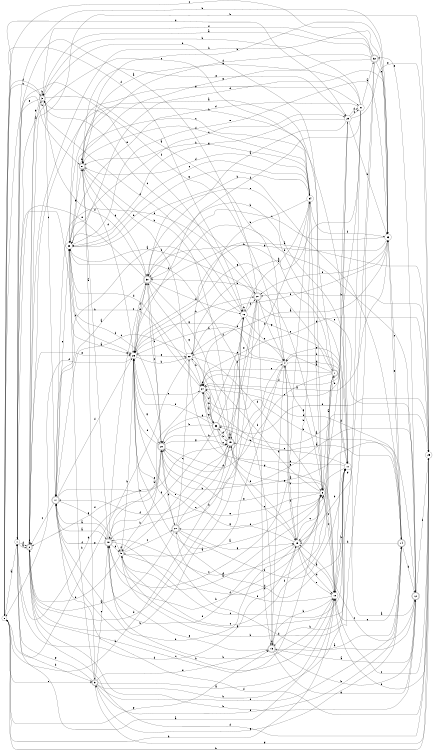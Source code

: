 digraph n28_2 {
__start0 [label="" shape="none"];

rankdir=LR;
size="8,5";

s0 [style="filled", color="black", fillcolor="white" shape="circle", label="0"];
s1 [style="filled", color="black", fillcolor="white" shape="circle", label="1"];
s2 [style="rounded,filled", color="black", fillcolor="white" shape="doublecircle", label="2"];
s3 [style="rounded,filled", color="black", fillcolor="white" shape="doublecircle", label="3"];
s4 [style="filled", color="black", fillcolor="white" shape="circle", label="4"];
s5 [style="filled", color="black", fillcolor="white" shape="circle", label="5"];
s6 [style="filled", color="black", fillcolor="white" shape="circle", label="6"];
s7 [style="rounded,filled", color="black", fillcolor="white" shape="doublecircle", label="7"];
s8 [style="rounded,filled", color="black", fillcolor="white" shape="doublecircle", label="8"];
s9 [style="rounded,filled", color="black", fillcolor="white" shape="doublecircle", label="9"];
s10 [style="filled", color="black", fillcolor="white" shape="circle", label="10"];
s11 [style="filled", color="black", fillcolor="white" shape="circle", label="11"];
s12 [style="rounded,filled", color="black", fillcolor="white" shape="doublecircle", label="12"];
s13 [style="rounded,filled", color="black", fillcolor="white" shape="doublecircle", label="13"];
s14 [style="rounded,filled", color="black", fillcolor="white" shape="doublecircle", label="14"];
s15 [style="rounded,filled", color="black", fillcolor="white" shape="doublecircle", label="15"];
s16 [style="filled", color="black", fillcolor="white" shape="circle", label="16"];
s17 [style="rounded,filled", color="black", fillcolor="white" shape="doublecircle", label="17"];
s18 [style="rounded,filled", color="black", fillcolor="white" shape="doublecircle", label="18"];
s19 [style="filled", color="black", fillcolor="white" shape="circle", label="19"];
s20 [style="rounded,filled", color="black", fillcolor="white" shape="doublecircle", label="20"];
s21 [style="rounded,filled", color="black", fillcolor="white" shape="doublecircle", label="21"];
s22 [style="filled", color="black", fillcolor="white" shape="circle", label="22"];
s23 [style="filled", color="black", fillcolor="white" shape="circle", label="23"];
s24 [style="filled", color="black", fillcolor="white" shape="circle", label="24"];
s25 [style="filled", color="black", fillcolor="white" shape="circle", label="25"];
s26 [style="filled", color="black", fillcolor="white" shape="circle", label="26"];
s27 [style="rounded,filled", color="black", fillcolor="white" shape="doublecircle", label="27"];
s28 [style="filled", color="black", fillcolor="white" shape="circle", label="28"];
s29 [style="filled", color="black", fillcolor="white" shape="circle", label="29"];
s30 [style="rounded,filled", color="black", fillcolor="white" shape="doublecircle", label="30"];
s31 [style="filled", color="black", fillcolor="white" shape="circle", label="31"];
s32 [style="rounded,filled", color="black", fillcolor="white" shape="doublecircle", label="32"];
s33 [style="rounded,filled", color="black", fillcolor="white" shape="doublecircle", label="33"];
s34 [style="filled", color="black", fillcolor="white" shape="circle", label="34"];
s0 -> s1 [label="a"];
s0 -> s8 [label="b"];
s0 -> s3 [label="c"];
s0 -> s29 [label="d"];
s0 -> s9 [label="e"];
s0 -> s16 [label="f"];
s0 -> s13 [label="g"];
s0 -> s10 [label="h"];
s1 -> s2 [label="a"];
s1 -> s9 [label="b"];
s1 -> s34 [label="c"];
s1 -> s19 [label="d"];
s1 -> s16 [label="e"];
s1 -> s2 [label="f"];
s1 -> s20 [label="g"];
s1 -> s26 [label="h"];
s2 -> s3 [label="a"];
s2 -> s25 [label="b"];
s2 -> s6 [label="c"];
s2 -> s16 [label="d"];
s2 -> s26 [label="e"];
s2 -> s2 [label="f"];
s2 -> s31 [label="g"];
s2 -> s23 [label="h"];
s3 -> s4 [label="a"];
s3 -> s6 [label="b"];
s3 -> s17 [label="c"];
s3 -> s16 [label="d"];
s3 -> s1 [label="e"];
s3 -> s0 [label="f"];
s3 -> s2 [label="g"];
s3 -> s3 [label="h"];
s4 -> s5 [label="a"];
s4 -> s19 [label="b"];
s4 -> s18 [label="c"];
s4 -> s11 [label="d"];
s4 -> s22 [label="e"];
s4 -> s3 [label="f"];
s4 -> s6 [label="g"];
s4 -> s26 [label="h"];
s5 -> s6 [label="a"];
s5 -> s2 [label="b"];
s5 -> s21 [label="c"];
s5 -> s5 [label="d"];
s5 -> s15 [label="e"];
s5 -> s7 [label="f"];
s5 -> s11 [label="g"];
s5 -> s26 [label="h"];
s6 -> s7 [label="a"];
s6 -> s30 [label="b"];
s6 -> s10 [label="c"];
s6 -> s21 [label="d"];
s6 -> s26 [label="e"];
s6 -> s22 [label="f"];
s6 -> s20 [label="g"];
s6 -> s18 [label="h"];
s7 -> s8 [label="a"];
s7 -> s20 [label="b"];
s7 -> s5 [label="c"];
s7 -> s26 [label="d"];
s7 -> s24 [label="e"];
s7 -> s18 [label="f"];
s7 -> s26 [label="g"];
s7 -> s30 [label="h"];
s8 -> s9 [label="a"];
s8 -> s15 [label="b"];
s8 -> s34 [label="c"];
s8 -> s26 [label="d"];
s8 -> s29 [label="e"];
s8 -> s34 [label="f"];
s8 -> s30 [label="g"];
s8 -> s8 [label="h"];
s9 -> s10 [label="a"];
s9 -> s28 [label="b"];
s9 -> s18 [label="c"];
s9 -> s14 [label="d"];
s9 -> s13 [label="e"];
s9 -> s14 [label="f"];
s9 -> s1 [label="g"];
s9 -> s11 [label="h"];
s10 -> s1 [label="a"];
s10 -> s11 [label="b"];
s10 -> s6 [label="c"];
s10 -> s29 [label="d"];
s10 -> s25 [label="e"];
s10 -> s21 [label="f"];
s10 -> s15 [label="g"];
s10 -> s13 [label="h"];
s11 -> s12 [label="a"];
s11 -> s4 [label="b"];
s11 -> s33 [label="c"];
s11 -> s15 [label="d"];
s11 -> s30 [label="e"];
s11 -> s19 [label="f"];
s11 -> s4 [label="g"];
s11 -> s13 [label="h"];
s12 -> s13 [label="a"];
s12 -> s30 [label="b"];
s12 -> s19 [label="c"];
s12 -> s26 [label="d"];
s12 -> s32 [label="e"];
s12 -> s25 [label="f"];
s12 -> s20 [label="g"];
s12 -> s2 [label="h"];
s13 -> s14 [label="a"];
s13 -> s12 [label="b"];
s13 -> s13 [label="c"];
s13 -> s28 [label="d"];
s13 -> s18 [label="e"];
s13 -> s19 [label="f"];
s13 -> s12 [label="g"];
s13 -> s4 [label="h"];
s14 -> s15 [label="a"];
s14 -> s24 [label="b"];
s14 -> s23 [label="c"];
s14 -> s12 [label="d"];
s14 -> s10 [label="e"];
s14 -> s24 [label="f"];
s14 -> s9 [label="g"];
s14 -> s19 [label="h"];
s15 -> s15 [label="a"];
s15 -> s16 [label="b"];
s15 -> s19 [label="c"];
s15 -> s33 [label="d"];
s15 -> s27 [label="e"];
s15 -> s17 [label="f"];
s15 -> s30 [label="g"];
s15 -> s0 [label="h"];
s16 -> s17 [label="a"];
s16 -> s34 [label="b"];
s16 -> s7 [label="c"];
s16 -> s27 [label="d"];
s16 -> s4 [label="e"];
s16 -> s24 [label="f"];
s16 -> s20 [label="g"];
s16 -> s16 [label="h"];
s17 -> s18 [label="a"];
s17 -> s15 [label="b"];
s17 -> s2 [label="c"];
s17 -> s27 [label="d"];
s17 -> s28 [label="e"];
s17 -> s26 [label="f"];
s17 -> s5 [label="g"];
s17 -> s10 [label="h"];
s18 -> s17 [label="a"];
s18 -> s10 [label="b"];
s18 -> s11 [label="c"];
s18 -> s5 [label="d"];
s18 -> s19 [label="e"];
s18 -> s17 [label="f"];
s18 -> s30 [label="g"];
s18 -> s8 [label="h"];
s19 -> s10 [label="a"];
s19 -> s17 [label="b"];
s19 -> s6 [label="c"];
s19 -> s10 [label="d"];
s19 -> s10 [label="e"];
s19 -> s4 [label="f"];
s19 -> s20 [label="g"];
s19 -> s34 [label="h"];
s20 -> s12 [label="a"];
s20 -> s21 [label="b"];
s20 -> s30 [label="c"];
s20 -> s4 [label="d"];
s20 -> s26 [label="e"];
s20 -> s2 [label="f"];
s20 -> s15 [label="g"];
s20 -> s5 [label="h"];
s21 -> s2 [label="a"];
s21 -> s15 [label="b"];
s21 -> s22 [label="c"];
s21 -> s11 [label="d"];
s21 -> s26 [label="e"];
s21 -> s11 [label="f"];
s21 -> s19 [label="g"];
s21 -> s16 [label="h"];
s22 -> s23 [label="a"];
s22 -> s24 [label="b"];
s22 -> s17 [label="c"];
s22 -> s6 [label="d"];
s22 -> s0 [label="e"];
s22 -> s23 [label="f"];
s22 -> s10 [label="g"];
s22 -> s8 [label="h"];
s23 -> s24 [label="a"];
s23 -> s8 [label="b"];
s23 -> s30 [label="c"];
s23 -> s28 [label="d"];
s23 -> s14 [label="e"];
s23 -> s27 [label="f"];
s23 -> s26 [label="g"];
s23 -> s1 [label="h"];
s24 -> s25 [label="a"];
s24 -> s18 [label="b"];
s24 -> s28 [label="c"];
s24 -> s33 [label="d"];
s24 -> s24 [label="e"];
s24 -> s19 [label="f"];
s24 -> s25 [label="g"];
s24 -> s33 [label="h"];
s25 -> s26 [label="a"];
s25 -> s27 [label="b"];
s25 -> s10 [label="c"];
s25 -> s2 [label="d"];
s25 -> s33 [label="e"];
s25 -> s17 [label="f"];
s25 -> s9 [label="g"];
s25 -> s0 [label="h"];
s26 -> s6 [label="a"];
s26 -> s27 [label="b"];
s26 -> s24 [label="c"];
s26 -> s30 [label="d"];
s26 -> s22 [label="e"];
s26 -> s0 [label="f"];
s26 -> s20 [label="g"];
s26 -> s22 [label="h"];
s27 -> s1 [label="a"];
s27 -> s2 [label="b"];
s27 -> s3 [label="c"];
s27 -> s13 [label="d"];
s27 -> s12 [label="e"];
s27 -> s28 [label="f"];
s27 -> s4 [label="g"];
s27 -> s20 [label="h"];
s28 -> s26 [label="a"];
s28 -> s14 [label="b"];
s28 -> s29 [label="c"];
s28 -> s24 [label="d"];
s28 -> s23 [label="e"];
s28 -> s20 [label="f"];
s28 -> s8 [label="g"];
s28 -> s11 [label="h"];
s29 -> s30 [label="a"];
s29 -> s6 [label="b"];
s29 -> s31 [label="c"];
s29 -> s31 [label="d"];
s29 -> s25 [label="e"];
s29 -> s24 [label="f"];
s29 -> s28 [label="g"];
s29 -> s23 [label="h"];
s30 -> s17 [label="a"];
s30 -> s11 [label="b"];
s30 -> s20 [label="c"];
s30 -> s3 [label="d"];
s30 -> s1 [label="e"];
s30 -> s26 [label="f"];
s30 -> s15 [label="g"];
s30 -> s16 [label="h"];
s31 -> s32 [label="a"];
s31 -> s3 [label="b"];
s31 -> s24 [label="c"];
s31 -> s28 [label="d"];
s31 -> s8 [label="e"];
s31 -> s26 [label="f"];
s31 -> s10 [label="g"];
s31 -> s22 [label="h"];
s32 -> s3 [label="a"];
s32 -> s19 [label="b"];
s32 -> s0 [label="c"];
s32 -> s28 [label="d"];
s32 -> s23 [label="e"];
s32 -> s3 [label="f"];
s32 -> s28 [label="g"];
s32 -> s5 [label="h"];
s33 -> s24 [label="a"];
s33 -> s20 [label="b"];
s33 -> s15 [label="c"];
s33 -> s34 [label="d"];
s33 -> s26 [label="e"];
s33 -> s18 [label="f"];
s33 -> s24 [label="g"];
s33 -> s15 [label="h"];
s34 -> s6 [label="a"];
s34 -> s8 [label="b"];
s34 -> s18 [label="c"];
s34 -> s8 [label="d"];
s34 -> s28 [label="e"];
s34 -> s23 [label="f"];
s34 -> s28 [label="g"];
s34 -> s22 [label="h"];

}